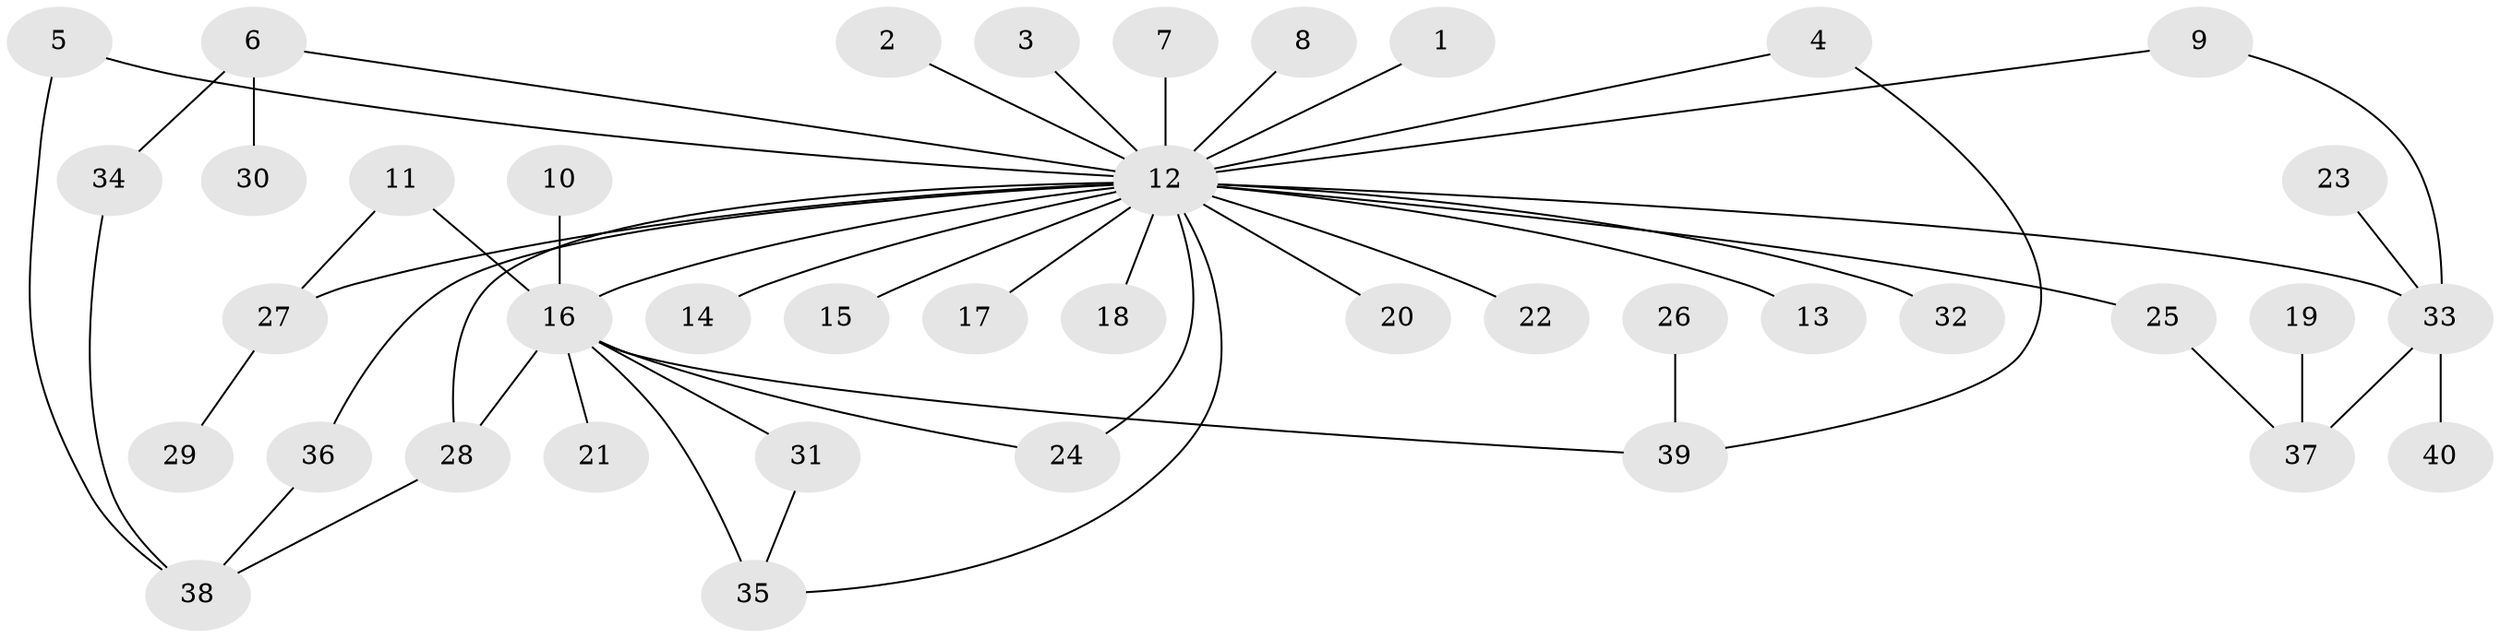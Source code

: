 // original degree distribution, {3: 0.0875, 30: 0.0125, 4: 0.0375, 2: 0.2375, 1: 0.5375, 9: 0.0125, 5: 0.05, 13: 0.0125, 6: 0.0125}
// Generated by graph-tools (version 1.1) at 2025/01/03/09/25 03:01:38]
// undirected, 40 vertices, 50 edges
graph export_dot {
graph [start="1"]
  node [color=gray90,style=filled];
  1;
  2;
  3;
  4;
  5;
  6;
  7;
  8;
  9;
  10;
  11;
  12;
  13;
  14;
  15;
  16;
  17;
  18;
  19;
  20;
  21;
  22;
  23;
  24;
  25;
  26;
  27;
  28;
  29;
  30;
  31;
  32;
  33;
  34;
  35;
  36;
  37;
  38;
  39;
  40;
  1 -- 12 [weight=1.0];
  2 -- 12 [weight=1.0];
  3 -- 12 [weight=1.0];
  4 -- 12 [weight=1.0];
  4 -- 39 [weight=1.0];
  5 -- 12 [weight=1.0];
  5 -- 38 [weight=1.0];
  6 -- 12 [weight=1.0];
  6 -- 30 [weight=1.0];
  6 -- 34 [weight=1.0];
  7 -- 12 [weight=1.0];
  8 -- 12 [weight=1.0];
  9 -- 12 [weight=1.0];
  9 -- 33 [weight=1.0];
  10 -- 16 [weight=1.0];
  11 -- 16 [weight=1.0];
  11 -- 27 [weight=1.0];
  12 -- 13 [weight=1.0];
  12 -- 14 [weight=1.0];
  12 -- 15 [weight=1.0];
  12 -- 16 [weight=1.0];
  12 -- 17 [weight=1.0];
  12 -- 18 [weight=1.0];
  12 -- 20 [weight=1.0];
  12 -- 22 [weight=1.0];
  12 -- 24 [weight=1.0];
  12 -- 25 [weight=1.0];
  12 -- 27 [weight=1.0];
  12 -- 28 [weight=1.0];
  12 -- 32 [weight=1.0];
  12 -- 33 [weight=1.0];
  12 -- 35 [weight=1.0];
  12 -- 36 [weight=1.0];
  16 -- 21 [weight=1.0];
  16 -- 24 [weight=1.0];
  16 -- 28 [weight=1.0];
  16 -- 31 [weight=2.0];
  16 -- 35 [weight=2.0];
  16 -- 39 [weight=1.0];
  19 -- 37 [weight=1.0];
  23 -- 33 [weight=1.0];
  25 -- 37 [weight=1.0];
  26 -- 39 [weight=1.0];
  27 -- 29 [weight=1.0];
  28 -- 38 [weight=1.0];
  31 -- 35 [weight=1.0];
  33 -- 37 [weight=2.0];
  33 -- 40 [weight=1.0];
  34 -- 38 [weight=1.0];
  36 -- 38 [weight=1.0];
}
